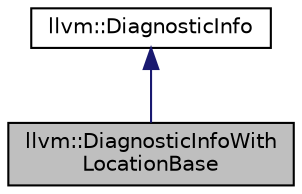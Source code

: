 digraph "llvm::DiagnosticInfoWithLocationBase"
{
 // LATEX_PDF_SIZE
  bgcolor="transparent";
  edge [fontname="Helvetica",fontsize="10",labelfontname="Helvetica",labelfontsize="10"];
  node [fontname="Helvetica",fontsize="10",shape="box"];
  Node1 [label="llvm::DiagnosticInfoWith\lLocationBase",height=0.2,width=0.4,color="black", fillcolor="grey75", style="filled", fontcolor="black",tooltip="Common features for diagnostics with an associated location."];
  Node2 -> Node1 [dir="back",color="midnightblue",fontsize="10",style="solid",fontname="Helvetica"];
  Node2 [label="llvm::DiagnosticInfo",height=0.2,width=0.4,color="black",URL="$classllvm_1_1DiagnosticInfo.html",tooltip="This is the base abstract class for diagnostic reporting in the backend."];
}
